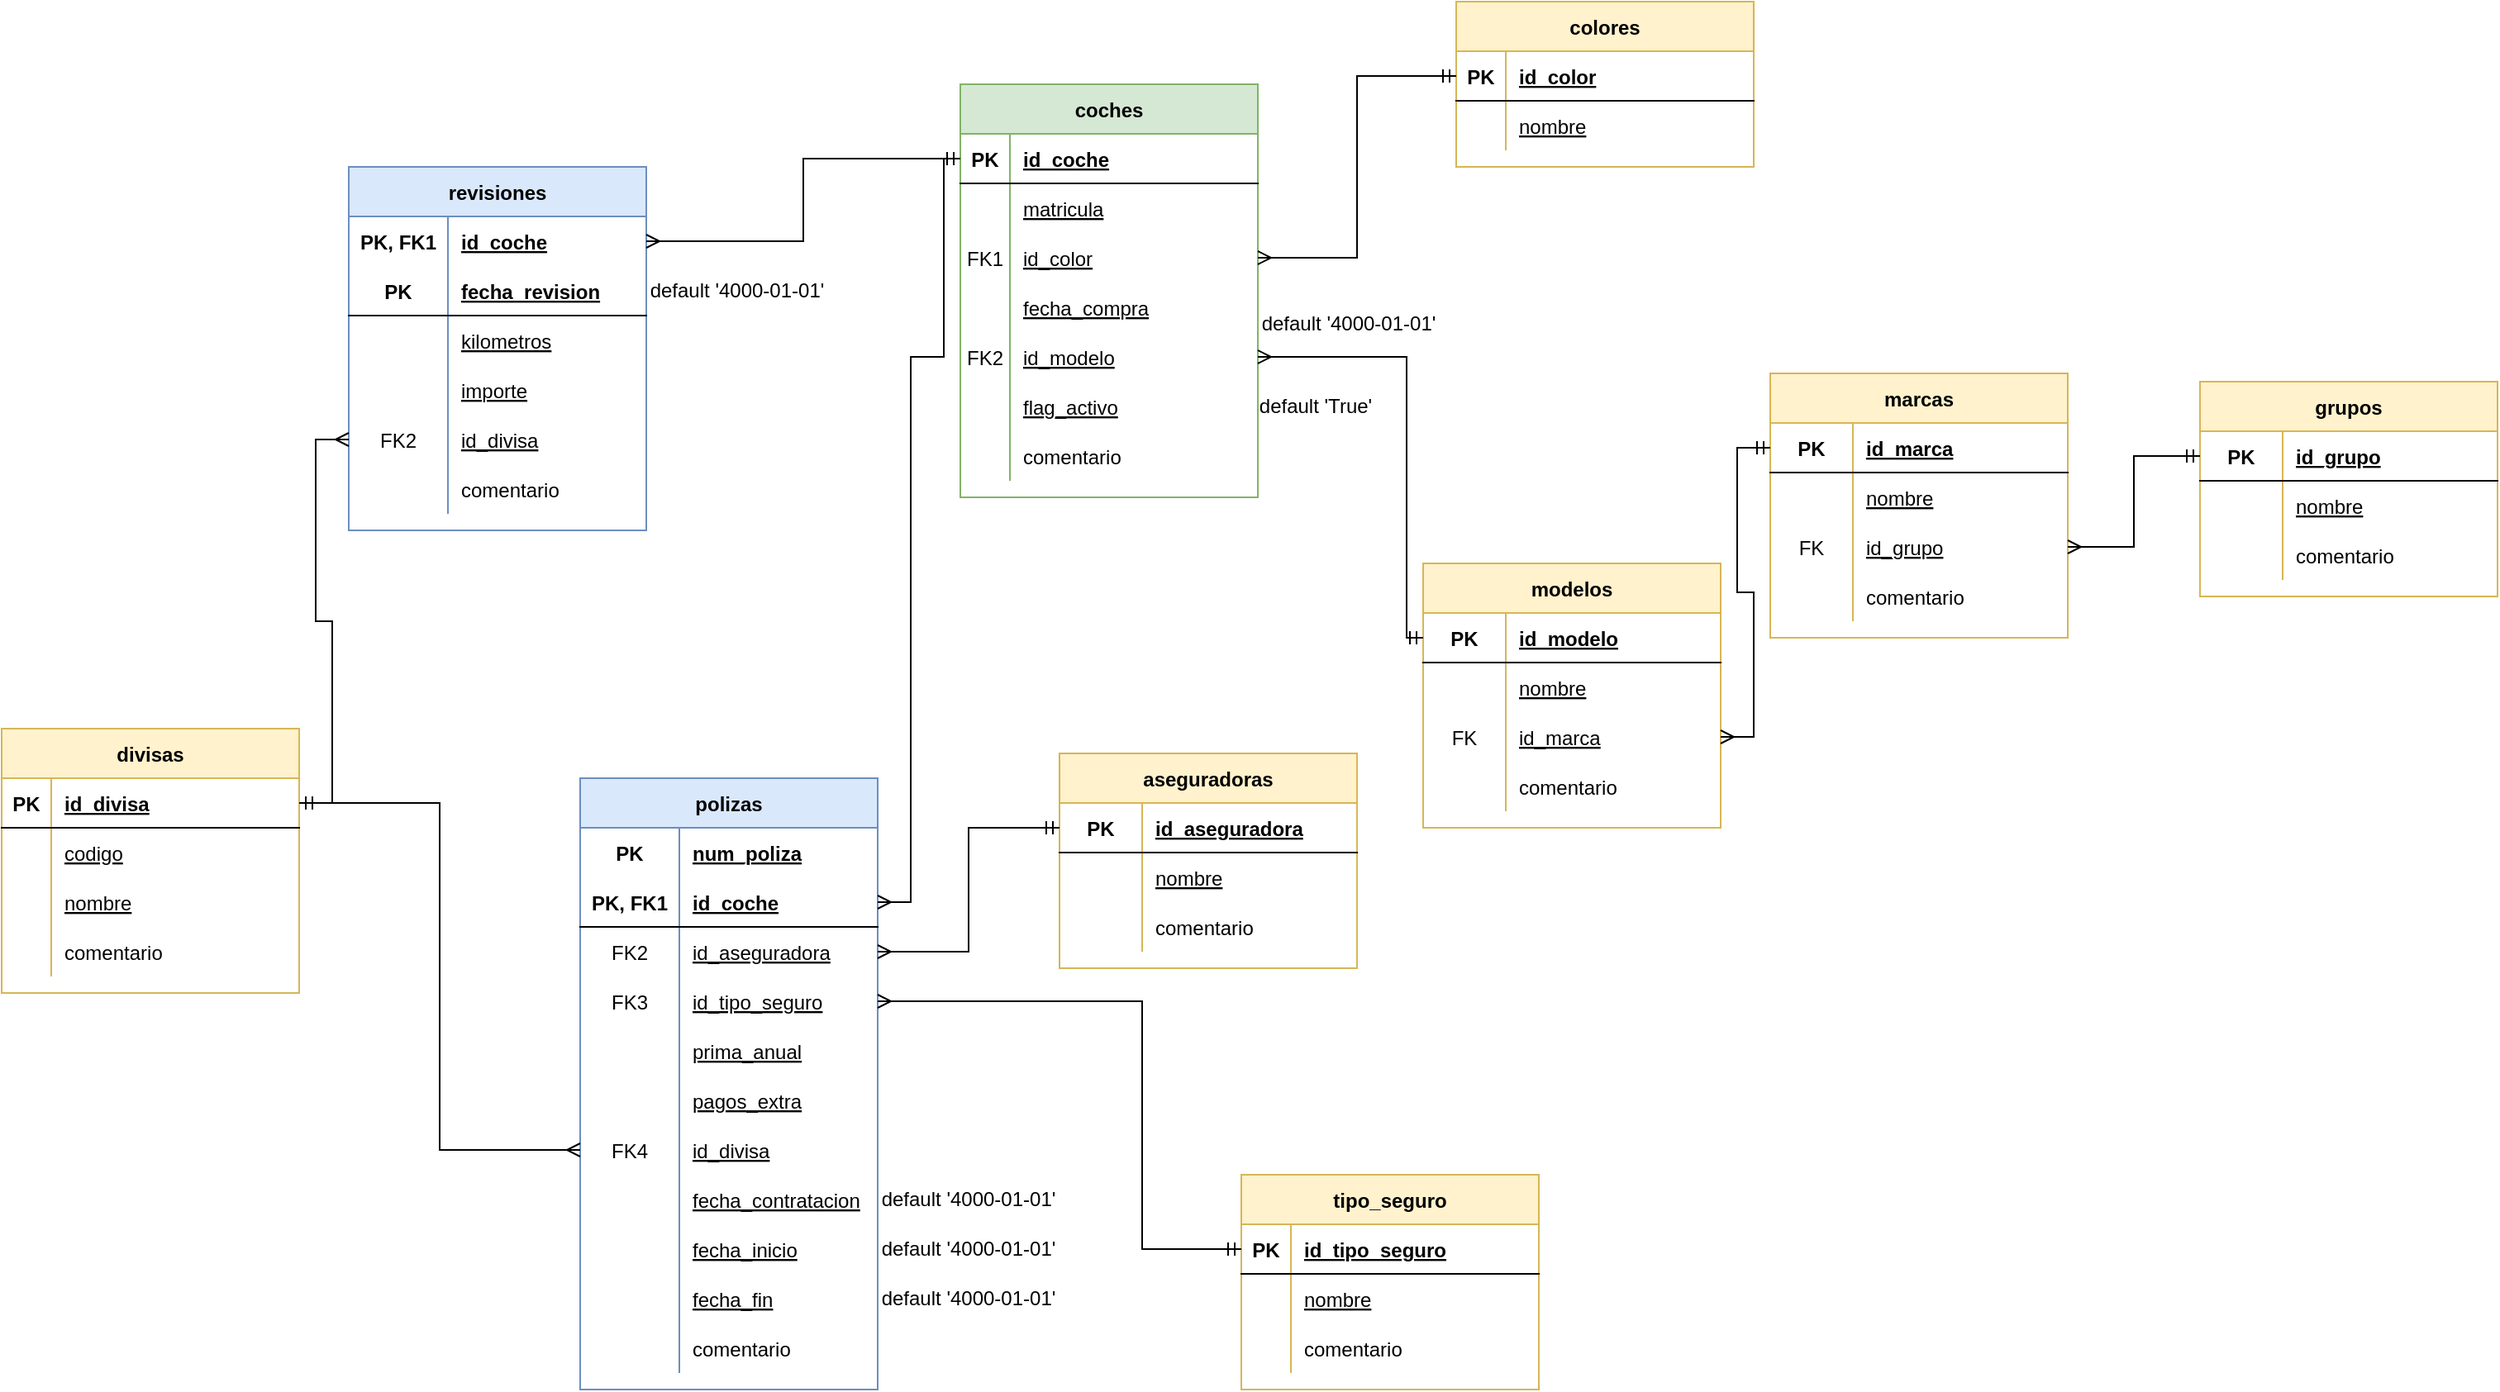 <mxfile version="20.3.0" type="device"><diagram id="R2lEEEUBdFMjLlhIrx00" name="Page-1"><mxGraphModel dx="1888" dy="641" grid="1" gridSize="10" guides="1" tooltips="1" connect="1" arrows="1" fold="1" page="1" pageScale="1" pageWidth="850" pageHeight="1100" math="0" shadow="0" extFonts="Permanent Marker^https://fonts.googleapis.com/css?family=Permanent+Marker"><root><mxCell id="0"/><mxCell id="1" parent="0"/><mxCell id="fFWu-ionQUf8n56EYqe6-2" value="coches" style="shape=table;startSize=30;container=1;collapsible=1;childLayout=tableLayout;fixedRows=1;rowLines=0;fontStyle=1;align=center;resizeLast=1;fillColor=#d5e8d4;strokeColor=#82b366;" parent="1" vertex="1"><mxGeometry x="400" y="90" width="180" height="250" as="geometry"/></mxCell><mxCell id="fFWu-ionQUf8n56EYqe6-3" value="" style="shape=tableRow;horizontal=0;startSize=0;swimlaneHead=0;swimlaneBody=0;fillColor=none;collapsible=0;dropTarget=0;points=[[0,0.5],[1,0.5]];portConstraint=eastwest;top=0;left=0;right=0;bottom=1;" parent="fFWu-ionQUf8n56EYqe6-2" vertex="1"><mxGeometry y="30" width="180" height="30" as="geometry"/></mxCell><mxCell id="fFWu-ionQUf8n56EYqe6-4" value="PK" style="shape=partialRectangle;connectable=0;fillColor=none;top=0;left=0;bottom=0;right=0;fontStyle=1;overflow=hidden;" parent="fFWu-ionQUf8n56EYqe6-3" vertex="1"><mxGeometry width="30" height="30" as="geometry"><mxRectangle width="30" height="30" as="alternateBounds"/></mxGeometry></mxCell><mxCell id="fFWu-ionQUf8n56EYqe6-5" value="id_coche" style="shape=partialRectangle;connectable=0;fillColor=none;top=0;left=0;bottom=0;right=0;align=left;spacingLeft=6;fontStyle=5;overflow=hidden;" parent="fFWu-ionQUf8n56EYqe6-3" vertex="1"><mxGeometry x="30" width="150" height="30" as="geometry"><mxRectangle width="150" height="30" as="alternateBounds"/></mxGeometry></mxCell><mxCell id="fFWu-ionQUf8n56EYqe6-6" value="" style="shape=tableRow;horizontal=0;startSize=0;swimlaneHead=0;swimlaneBody=0;fillColor=none;collapsible=0;dropTarget=0;points=[[0,0.5],[1,0.5]];portConstraint=eastwest;top=0;left=0;right=0;bottom=0;" parent="fFWu-ionQUf8n56EYqe6-2" vertex="1"><mxGeometry y="60" width="180" height="30" as="geometry"/></mxCell><mxCell id="fFWu-ionQUf8n56EYqe6-7" value="" style="shape=partialRectangle;connectable=0;fillColor=none;top=0;left=0;bottom=0;right=0;editable=1;overflow=hidden;" parent="fFWu-ionQUf8n56EYqe6-6" vertex="1"><mxGeometry width="30" height="30" as="geometry"><mxRectangle width="30" height="30" as="alternateBounds"/></mxGeometry></mxCell><mxCell id="fFWu-ionQUf8n56EYqe6-8" value="matricula" style="shape=partialRectangle;connectable=0;fillColor=none;top=0;left=0;bottom=0;right=0;align=left;spacingLeft=6;overflow=hidden;fontStyle=4" parent="fFWu-ionQUf8n56EYqe6-6" vertex="1"><mxGeometry x="30" width="150" height="30" as="geometry"><mxRectangle width="150" height="30" as="alternateBounds"/></mxGeometry></mxCell><mxCell id="fFWu-ionQUf8n56EYqe6-9" value="" style="shape=tableRow;horizontal=0;startSize=0;swimlaneHead=0;swimlaneBody=0;fillColor=none;collapsible=0;dropTarget=0;points=[[0,0.5],[1,0.5]];portConstraint=eastwest;top=0;left=0;right=0;bottom=0;" parent="fFWu-ionQUf8n56EYqe6-2" vertex="1"><mxGeometry y="90" width="180" height="30" as="geometry"/></mxCell><mxCell id="fFWu-ionQUf8n56EYqe6-10" value="FK1" style="shape=partialRectangle;connectable=0;fillColor=none;top=0;left=0;bottom=0;right=0;editable=1;overflow=hidden;" parent="fFWu-ionQUf8n56EYqe6-9" vertex="1"><mxGeometry width="30" height="30" as="geometry"><mxRectangle width="30" height="30" as="alternateBounds"/></mxGeometry></mxCell><mxCell id="fFWu-ionQUf8n56EYqe6-11" value="id_color" style="shape=partialRectangle;connectable=0;fillColor=none;top=0;left=0;bottom=0;right=0;align=left;spacingLeft=6;overflow=hidden;fontStyle=4" parent="fFWu-ionQUf8n56EYqe6-9" vertex="1"><mxGeometry x="30" width="150" height="30" as="geometry"><mxRectangle width="150" height="30" as="alternateBounds"/></mxGeometry></mxCell><mxCell id="fFWu-ionQUf8n56EYqe6-12" value="" style="shape=tableRow;horizontal=0;startSize=0;swimlaneHead=0;swimlaneBody=0;fillColor=none;collapsible=0;dropTarget=0;points=[[0,0.5],[1,0.5]];portConstraint=eastwest;top=0;left=0;right=0;bottom=0;" parent="fFWu-ionQUf8n56EYqe6-2" vertex="1"><mxGeometry y="120" width="180" height="30" as="geometry"/></mxCell><mxCell id="fFWu-ionQUf8n56EYqe6-13" value="" style="shape=partialRectangle;connectable=0;fillColor=none;top=0;left=0;bottom=0;right=0;editable=1;overflow=hidden;" parent="fFWu-ionQUf8n56EYqe6-12" vertex="1"><mxGeometry width="30" height="30" as="geometry"><mxRectangle width="30" height="30" as="alternateBounds"/></mxGeometry></mxCell><mxCell id="fFWu-ionQUf8n56EYqe6-14" value="fecha_compra" style="shape=partialRectangle;connectable=0;fillColor=none;top=0;left=0;bottom=0;right=0;align=left;spacingLeft=6;overflow=hidden;fontStyle=4" parent="fFWu-ionQUf8n56EYqe6-12" vertex="1"><mxGeometry x="30" width="150" height="30" as="geometry"><mxRectangle width="150" height="30" as="alternateBounds"/></mxGeometry></mxCell><mxCell id="fFWu-ionQUf8n56EYqe6-106" value="" style="shape=tableRow;horizontal=0;startSize=0;swimlaneHead=0;swimlaneBody=0;fillColor=none;collapsible=0;dropTarget=0;points=[[0,0.5],[1,0.5]];portConstraint=eastwest;top=0;left=0;right=0;bottom=0;" parent="fFWu-ionQUf8n56EYqe6-2" vertex="1"><mxGeometry y="150" width="180" height="30" as="geometry"/></mxCell><mxCell id="fFWu-ionQUf8n56EYqe6-107" value="FK2" style="shape=partialRectangle;connectable=0;fillColor=none;top=0;left=0;bottom=0;right=0;editable=1;overflow=hidden;" parent="fFWu-ionQUf8n56EYqe6-106" vertex="1"><mxGeometry width="30" height="30" as="geometry"><mxRectangle width="30" height="30" as="alternateBounds"/></mxGeometry></mxCell><mxCell id="fFWu-ionQUf8n56EYqe6-108" value="id_modelo" style="shape=partialRectangle;connectable=0;fillColor=none;top=0;left=0;bottom=0;right=0;align=left;spacingLeft=6;overflow=hidden;fontStyle=4" parent="fFWu-ionQUf8n56EYqe6-106" vertex="1"><mxGeometry x="30" width="150" height="30" as="geometry"><mxRectangle width="150" height="30" as="alternateBounds"/></mxGeometry></mxCell><mxCell id="fFWu-ionQUf8n56EYqe6-143" value="" style="shape=tableRow;horizontal=0;startSize=0;swimlaneHead=0;swimlaneBody=0;fillColor=none;collapsible=0;dropTarget=0;points=[[0,0.5],[1,0.5]];portConstraint=eastwest;top=0;left=0;right=0;bottom=0;" parent="fFWu-ionQUf8n56EYqe6-2" vertex="1"><mxGeometry y="180" width="180" height="30" as="geometry"/></mxCell><mxCell id="fFWu-ionQUf8n56EYqe6-144" value="" style="shape=partialRectangle;connectable=0;fillColor=none;top=0;left=0;bottom=0;right=0;editable=1;overflow=hidden;" parent="fFWu-ionQUf8n56EYqe6-143" vertex="1"><mxGeometry width="30" height="30" as="geometry"><mxRectangle width="30" height="30" as="alternateBounds"/></mxGeometry></mxCell><mxCell id="fFWu-ionQUf8n56EYqe6-145" value="flag_activo" style="shape=partialRectangle;connectable=0;fillColor=none;top=0;left=0;bottom=0;right=0;align=left;spacingLeft=6;overflow=hidden;fontStyle=4" parent="fFWu-ionQUf8n56EYqe6-143" vertex="1"><mxGeometry x="30" width="150" height="30" as="geometry"><mxRectangle width="150" height="30" as="alternateBounds"/></mxGeometry></mxCell><mxCell id="nFLCshu_vJDF3JE8Moui-1" value="" style="shape=tableRow;horizontal=0;startSize=0;swimlaneHead=0;swimlaneBody=0;fillColor=none;collapsible=0;dropTarget=0;points=[[0,0.5],[1,0.5]];portConstraint=eastwest;top=0;left=0;right=0;bottom=0;" parent="fFWu-ionQUf8n56EYqe6-2" vertex="1"><mxGeometry y="210" width="180" height="30" as="geometry"/></mxCell><mxCell id="nFLCshu_vJDF3JE8Moui-2" value="" style="shape=partialRectangle;connectable=0;fillColor=none;top=0;left=0;bottom=0;right=0;editable=1;overflow=hidden;" parent="nFLCshu_vJDF3JE8Moui-1" vertex="1"><mxGeometry width="30" height="30" as="geometry"><mxRectangle width="30" height="30" as="alternateBounds"/></mxGeometry></mxCell><mxCell id="nFLCshu_vJDF3JE8Moui-3" value="comentario" style="shape=partialRectangle;connectable=0;fillColor=none;top=0;left=0;bottom=0;right=0;align=left;spacingLeft=6;overflow=hidden;" parent="nFLCshu_vJDF3JE8Moui-1" vertex="1"><mxGeometry x="30" width="150" height="30" as="geometry"><mxRectangle width="150" height="30" as="alternateBounds"/></mxGeometry></mxCell><mxCell id="fFWu-ionQUf8n56EYqe6-28" value="polizas" style="shape=table;startSize=30;container=1;collapsible=1;childLayout=tableLayout;fixedRows=1;rowLines=0;fontStyle=1;align=center;resizeLast=1;fillColor=#dae8fc;strokeColor=#6c8ebf;" parent="1" vertex="1"><mxGeometry x="170" y="510" width="180" height="370" as="geometry"/></mxCell><mxCell id="fFWu-ionQUf8n56EYqe6-29" value="" style="shape=tableRow;horizontal=0;startSize=0;swimlaneHead=0;swimlaneBody=0;fillColor=none;collapsible=0;dropTarget=0;points=[[0,0.5],[1,0.5]];portConstraint=eastwest;top=0;left=0;right=0;bottom=0;" parent="fFWu-ionQUf8n56EYqe6-28" vertex="1"><mxGeometry y="30" width="180" height="30" as="geometry"/></mxCell><mxCell id="fFWu-ionQUf8n56EYqe6-30" value="PK" style="shape=partialRectangle;connectable=0;fillColor=none;top=0;left=0;bottom=0;right=0;fontStyle=1;overflow=hidden;" parent="fFWu-ionQUf8n56EYqe6-29" vertex="1"><mxGeometry width="60" height="30" as="geometry"><mxRectangle width="60" height="30" as="alternateBounds"/></mxGeometry></mxCell><mxCell id="fFWu-ionQUf8n56EYqe6-31" value="num_poliza" style="shape=partialRectangle;connectable=0;fillColor=none;top=0;left=0;bottom=0;right=0;align=left;spacingLeft=6;fontStyle=5;overflow=hidden;" parent="fFWu-ionQUf8n56EYqe6-29" vertex="1"><mxGeometry x="60" width="120" height="30" as="geometry"><mxRectangle width="120" height="30" as="alternateBounds"/></mxGeometry></mxCell><mxCell id="fFWu-ionQUf8n56EYqe6-32" value="" style="shape=tableRow;horizontal=0;startSize=0;swimlaneHead=0;swimlaneBody=0;fillColor=none;collapsible=0;dropTarget=0;points=[[0,0.5],[1,0.5]];portConstraint=eastwest;top=0;left=0;right=0;bottom=1;" parent="fFWu-ionQUf8n56EYqe6-28" vertex="1"><mxGeometry y="60" width="180" height="30" as="geometry"/></mxCell><mxCell id="fFWu-ionQUf8n56EYqe6-33" value="PK, FK1" style="shape=partialRectangle;connectable=0;fillColor=none;top=0;left=0;bottom=0;right=0;fontStyle=1;overflow=hidden;" parent="fFWu-ionQUf8n56EYqe6-32" vertex="1"><mxGeometry width="60" height="30" as="geometry"><mxRectangle width="60" height="30" as="alternateBounds"/></mxGeometry></mxCell><mxCell id="fFWu-ionQUf8n56EYqe6-34" value="id_coche" style="shape=partialRectangle;connectable=0;fillColor=none;top=0;left=0;bottom=0;right=0;align=left;spacingLeft=6;fontStyle=5;overflow=hidden;" parent="fFWu-ionQUf8n56EYqe6-32" vertex="1"><mxGeometry x="60" width="120" height="30" as="geometry"><mxRectangle width="120" height="30" as="alternateBounds"/></mxGeometry></mxCell><mxCell id="fFWu-ionQUf8n56EYqe6-35" value="" style="shape=tableRow;horizontal=0;startSize=0;swimlaneHead=0;swimlaneBody=0;fillColor=none;collapsible=0;dropTarget=0;points=[[0,0.5],[1,0.5]];portConstraint=eastwest;top=0;left=0;right=0;bottom=0;" parent="fFWu-ionQUf8n56EYqe6-28" vertex="1"><mxGeometry y="90" width="180" height="30" as="geometry"/></mxCell><mxCell id="fFWu-ionQUf8n56EYqe6-36" value="FK2" style="shape=partialRectangle;connectable=0;fillColor=none;top=0;left=0;bottom=0;right=0;editable=1;overflow=hidden;" parent="fFWu-ionQUf8n56EYqe6-35" vertex="1"><mxGeometry width="60" height="30" as="geometry"><mxRectangle width="60" height="30" as="alternateBounds"/></mxGeometry></mxCell><mxCell id="fFWu-ionQUf8n56EYqe6-37" value="id_aseguradora" style="shape=partialRectangle;connectable=0;fillColor=none;top=0;left=0;bottom=0;right=0;align=left;spacingLeft=6;overflow=hidden;fontStyle=4" parent="fFWu-ionQUf8n56EYqe6-35" vertex="1"><mxGeometry x="60" width="120" height="30" as="geometry"><mxRectangle width="120" height="30" as="alternateBounds"/></mxGeometry></mxCell><mxCell id="fFWu-ionQUf8n56EYqe6-112" value="" style="shape=tableRow;horizontal=0;startSize=0;swimlaneHead=0;swimlaneBody=0;fillColor=none;collapsible=0;dropTarget=0;points=[[0,0.5],[1,0.5]];portConstraint=eastwest;top=0;left=0;right=0;bottom=0;" parent="fFWu-ionQUf8n56EYqe6-28" vertex="1"><mxGeometry y="120" width="180" height="30" as="geometry"/></mxCell><mxCell id="fFWu-ionQUf8n56EYqe6-113" value="FK3" style="shape=partialRectangle;connectable=0;fillColor=none;top=0;left=0;bottom=0;right=0;editable=1;overflow=hidden;" parent="fFWu-ionQUf8n56EYqe6-112" vertex="1"><mxGeometry width="60" height="30" as="geometry"><mxRectangle width="60" height="30" as="alternateBounds"/></mxGeometry></mxCell><mxCell id="fFWu-ionQUf8n56EYqe6-114" value="id_tipo_seguro" style="shape=partialRectangle;connectable=0;fillColor=none;top=0;left=0;bottom=0;right=0;align=left;spacingLeft=6;overflow=hidden;fontStyle=4" parent="fFWu-ionQUf8n56EYqe6-112" vertex="1"><mxGeometry x="60" width="120" height="30" as="geometry"><mxRectangle width="120" height="30" as="alternateBounds"/></mxGeometry></mxCell><mxCell id="fFWu-ionQUf8n56EYqe6-118" value="" style="shape=tableRow;horizontal=0;startSize=0;swimlaneHead=0;swimlaneBody=0;fillColor=none;collapsible=0;dropTarget=0;points=[[0,0.5],[1,0.5]];portConstraint=eastwest;top=0;left=0;right=0;bottom=0;" parent="fFWu-ionQUf8n56EYqe6-28" vertex="1"><mxGeometry y="150" width="180" height="30" as="geometry"/></mxCell><mxCell id="fFWu-ionQUf8n56EYqe6-119" value="" style="shape=partialRectangle;connectable=0;fillColor=none;top=0;left=0;bottom=0;right=0;editable=1;overflow=hidden;" parent="fFWu-ionQUf8n56EYqe6-118" vertex="1"><mxGeometry width="60" height="30" as="geometry"><mxRectangle width="60" height="30" as="alternateBounds"/></mxGeometry></mxCell><mxCell id="fFWu-ionQUf8n56EYqe6-120" value="prima_anual" style="shape=partialRectangle;connectable=0;fillColor=none;top=0;left=0;bottom=0;right=0;align=left;spacingLeft=6;overflow=hidden;fontStyle=4" parent="fFWu-ionQUf8n56EYqe6-118" vertex="1"><mxGeometry x="60" width="120" height="30" as="geometry"><mxRectangle width="120" height="30" as="alternateBounds"/></mxGeometry></mxCell><mxCell id="fFWu-ionQUf8n56EYqe6-115" value="" style="shape=tableRow;horizontal=0;startSize=0;swimlaneHead=0;swimlaneBody=0;fillColor=none;collapsible=0;dropTarget=0;points=[[0,0.5],[1,0.5]];portConstraint=eastwest;top=0;left=0;right=0;bottom=0;" parent="fFWu-ionQUf8n56EYqe6-28" vertex="1"><mxGeometry y="180" width="180" height="30" as="geometry"/></mxCell><mxCell id="fFWu-ionQUf8n56EYqe6-116" value="" style="shape=partialRectangle;connectable=0;fillColor=none;top=0;left=0;bottom=0;right=0;editable=1;overflow=hidden;" parent="fFWu-ionQUf8n56EYqe6-115" vertex="1"><mxGeometry width="60" height="30" as="geometry"><mxRectangle width="60" height="30" as="alternateBounds"/></mxGeometry></mxCell><mxCell id="fFWu-ionQUf8n56EYqe6-117" value="pagos_extra" style="shape=partialRectangle;connectable=0;fillColor=none;top=0;left=0;bottom=0;right=0;align=left;spacingLeft=6;overflow=hidden;fontStyle=4" parent="fFWu-ionQUf8n56EYqe6-115" vertex="1"><mxGeometry x="60" width="120" height="30" as="geometry"><mxRectangle width="120" height="30" as="alternateBounds"/></mxGeometry></mxCell><mxCell id="rTiCf3toYacWSwHHUI5w-15" value="" style="shape=tableRow;horizontal=0;startSize=0;swimlaneHead=0;swimlaneBody=0;fillColor=none;collapsible=0;dropTarget=0;points=[[0,0.5],[1,0.5]];portConstraint=eastwest;top=0;left=0;right=0;bottom=0;" parent="fFWu-ionQUf8n56EYqe6-28" vertex="1"><mxGeometry y="210" width="180" height="30" as="geometry"/></mxCell><mxCell id="rTiCf3toYacWSwHHUI5w-16" value="FK4" style="shape=partialRectangle;connectable=0;fillColor=none;top=0;left=0;bottom=0;right=0;editable=1;overflow=hidden;" parent="rTiCf3toYacWSwHHUI5w-15" vertex="1"><mxGeometry width="60" height="30" as="geometry"><mxRectangle width="60" height="30" as="alternateBounds"/></mxGeometry></mxCell><mxCell id="rTiCf3toYacWSwHHUI5w-17" value="id_divisa" style="shape=partialRectangle;connectable=0;fillColor=none;top=0;left=0;bottom=0;right=0;align=left;spacingLeft=6;overflow=hidden;fontStyle=4" parent="rTiCf3toYacWSwHHUI5w-15" vertex="1"><mxGeometry x="60" width="120" height="30" as="geometry"><mxRectangle width="120" height="30" as="alternateBounds"/></mxGeometry></mxCell><mxCell id="fFWu-ionQUf8n56EYqe6-121" value="" style="shape=tableRow;horizontal=0;startSize=0;swimlaneHead=0;swimlaneBody=0;fillColor=none;collapsible=0;dropTarget=0;points=[[0,0.5],[1,0.5]];portConstraint=eastwest;top=0;left=0;right=0;bottom=0;" parent="fFWu-ionQUf8n56EYqe6-28" vertex="1"><mxGeometry y="240" width="180" height="30" as="geometry"/></mxCell><mxCell id="fFWu-ionQUf8n56EYqe6-122" value="" style="shape=partialRectangle;connectable=0;fillColor=none;top=0;left=0;bottom=0;right=0;editable=1;overflow=hidden;" parent="fFWu-ionQUf8n56EYqe6-121" vertex="1"><mxGeometry width="60" height="30" as="geometry"><mxRectangle width="60" height="30" as="alternateBounds"/></mxGeometry></mxCell><mxCell id="fFWu-ionQUf8n56EYqe6-123" value="fecha_contratacion" style="shape=partialRectangle;connectable=0;fillColor=none;top=0;left=0;bottom=0;right=0;align=left;spacingLeft=6;overflow=hidden;fontStyle=4" parent="fFWu-ionQUf8n56EYqe6-121" vertex="1"><mxGeometry x="60" width="120" height="30" as="geometry"><mxRectangle width="120" height="30" as="alternateBounds"/></mxGeometry></mxCell><mxCell id="fFWu-ionQUf8n56EYqe6-124" value="" style="shape=tableRow;horizontal=0;startSize=0;swimlaneHead=0;swimlaneBody=0;fillColor=none;collapsible=0;dropTarget=0;points=[[0,0.5],[1,0.5]];portConstraint=eastwest;top=0;left=0;right=0;bottom=0;" parent="fFWu-ionQUf8n56EYqe6-28" vertex="1"><mxGeometry y="270" width="180" height="30" as="geometry"/></mxCell><mxCell id="fFWu-ionQUf8n56EYqe6-125" value="" style="shape=partialRectangle;connectable=0;fillColor=none;top=0;left=0;bottom=0;right=0;editable=1;overflow=hidden;" parent="fFWu-ionQUf8n56EYqe6-124" vertex="1"><mxGeometry width="60" height="30" as="geometry"><mxRectangle width="60" height="30" as="alternateBounds"/></mxGeometry></mxCell><mxCell id="fFWu-ionQUf8n56EYqe6-126" value="fecha_inicio" style="shape=partialRectangle;connectable=0;fillColor=none;top=0;left=0;bottom=0;right=0;align=left;spacingLeft=6;overflow=hidden;fontStyle=4" parent="fFWu-ionQUf8n56EYqe6-124" vertex="1"><mxGeometry x="60" width="120" height="30" as="geometry"><mxRectangle width="120" height="30" as="alternateBounds"/></mxGeometry></mxCell><mxCell id="fFWu-ionQUf8n56EYqe6-127" value="" style="shape=tableRow;horizontal=0;startSize=0;swimlaneHead=0;swimlaneBody=0;fillColor=none;collapsible=0;dropTarget=0;points=[[0,0.5],[1,0.5]];portConstraint=eastwest;top=0;left=0;right=0;bottom=0;" parent="fFWu-ionQUf8n56EYqe6-28" vertex="1"><mxGeometry y="300" width="180" height="30" as="geometry"/></mxCell><mxCell id="fFWu-ionQUf8n56EYqe6-128" value="" style="shape=partialRectangle;connectable=0;fillColor=none;top=0;left=0;bottom=0;right=0;editable=1;overflow=hidden;" parent="fFWu-ionQUf8n56EYqe6-127" vertex="1"><mxGeometry width="60" height="30" as="geometry"><mxRectangle width="60" height="30" as="alternateBounds"/></mxGeometry></mxCell><mxCell id="fFWu-ionQUf8n56EYqe6-129" value="fecha_fin" style="shape=partialRectangle;connectable=0;fillColor=none;top=0;left=0;bottom=0;right=0;align=left;spacingLeft=6;overflow=hidden;fontStyle=4" parent="fFWu-ionQUf8n56EYqe6-127" vertex="1"><mxGeometry x="60" width="120" height="30" as="geometry"><mxRectangle width="120" height="30" as="alternateBounds"/></mxGeometry></mxCell><mxCell id="fFWu-ionQUf8n56EYqe6-146" value="" style="shape=tableRow;horizontal=0;startSize=0;swimlaneHead=0;swimlaneBody=0;fillColor=none;collapsible=0;dropTarget=0;points=[[0,0.5],[1,0.5]];portConstraint=eastwest;top=0;left=0;right=0;bottom=0;" parent="fFWu-ionQUf8n56EYqe6-28" vertex="1"><mxGeometry y="330" width="180" height="30" as="geometry"/></mxCell><mxCell id="fFWu-ionQUf8n56EYqe6-147" value="" style="shape=partialRectangle;connectable=0;fillColor=none;top=0;left=0;bottom=0;right=0;editable=1;overflow=hidden;" parent="fFWu-ionQUf8n56EYqe6-146" vertex="1"><mxGeometry width="60" height="30" as="geometry"><mxRectangle width="60" height="30" as="alternateBounds"/></mxGeometry></mxCell><mxCell id="fFWu-ionQUf8n56EYqe6-148" value="comentario" style="shape=partialRectangle;connectable=0;fillColor=none;top=0;left=0;bottom=0;right=0;align=left;spacingLeft=6;overflow=hidden;" parent="fFWu-ionQUf8n56EYqe6-146" vertex="1"><mxGeometry x="60" width="120" height="30" as="geometry"><mxRectangle width="120" height="30" as="alternateBounds"/></mxGeometry></mxCell><mxCell id="fFWu-ionQUf8n56EYqe6-41" value="revisiones" style="shape=table;startSize=30;container=1;collapsible=1;childLayout=tableLayout;fixedRows=1;rowLines=0;fontStyle=1;align=center;resizeLast=1;fillColor=#dae8fc;strokeColor=#6c8ebf;" parent="1" vertex="1"><mxGeometry x="30" y="140" width="180" height="220" as="geometry"/></mxCell><mxCell id="fFWu-ionQUf8n56EYqe6-42" value="" style="shape=tableRow;horizontal=0;startSize=0;swimlaneHead=0;swimlaneBody=0;fillColor=none;collapsible=0;dropTarget=0;points=[[0,0.5],[1,0.5]];portConstraint=eastwest;top=0;left=0;right=0;bottom=0;" parent="fFWu-ionQUf8n56EYqe6-41" vertex="1"><mxGeometry y="30" width="180" height="30" as="geometry"/></mxCell><mxCell id="fFWu-ionQUf8n56EYqe6-43" value="PK, FK1" style="shape=partialRectangle;connectable=0;fillColor=none;top=0;left=0;bottom=0;right=0;fontStyle=1;overflow=hidden;" parent="fFWu-ionQUf8n56EYqe6-42" vertex="1"><mxGeometry width="60" height="30" as="geometry"><mxRectangle width="60" height="30" as="alternateBounds"/></mxGeometry></mxCell><mxCell id="fFWu-ionQUf8n56EYqe6-44" value="id_coche" style="shape=partialRectangle;connectable=0;fillColor=none;top=0;left=0;bottom=0;right=0;align=left;spacingLeft=6;fontStyle=5;overflow=hidden;" parent="fFWu-ionQUf8n56EYqe6-42" vertex="1"><mxGeometry x="60" width="120" height="30" as="geometry"><mxRectangle width="120" height="30" as="alternateBounds"/></mxGeometry></mxCell><mxCell id="fFWu-ionQUf8n56EYqe6-45" value="" style="shape=tableRow;horizontal=0;startSize=0;swimlaneHead=0;swimlaneBody=0;fillColor=none;collapsible=0;dropTarget=0;points=[[0,0.5],[1,0.5]];portConstraint=eastwest;top=0;left=0;right=0;bottom=1;" parent="fFWu-ionQUf8n56EYqe6-41" vertex="1"><mxGeometry y="60" width="180" height="30" as="geometry"/></mxCell><mxCell id="fFWu-ionQUf8n56EYqe6-46" value="PK" style="shape=partialRectangle;connectable=0;fillColor=none;top=0;left=0;bottom=0;right=0;fontStyle=1;overflow=hidden;" parent="fFWu-ionQUf8n56EYqe6-45" vertex="1"><mxGeometry width="60" height="30" as="geometry"><mxRectangle width="60" height="30" as="alternateBounds"/></mxGeometry></mxCell><mxCell id="fFWu-ionQUf8n56EYqe6-47" value="fecha_revision" style="shape=partialRectangle;connectable=0;fillColor=none;top=0;left=0;bottom=0;right=0;align=left;spacingLeft=6;fontStyle=5;overflow=hidden;" parent="fFWu-ionQUf8n56EYqe6-45" vertex="1"><mxGeometry x="60" width="120" height="30" as="geometry"><mxRectangle width="120" height="30" as="alternateBounds"/></mxGeometry></mxCell><mxCell id="fFWu-ionQUf8n56EYqe6-48" value="" style="shape=tableRow;horizontal=0;startSize=0;swimlaneHead=0;swimlaneBody=0;fillColor=none;collapsible=0;dropTarget=0;points=[[0,0.5],[1,0.5]];portConstraint=eastwest;top=0;left=0;right=0;bottom=0;" parent="fFWu-ionQUf8n56EYqe6-41" vertex="1"><mxGeometry y="90" width="180" height="30" as="geometry"/></mxCell><mxCell id="fFWu-ionQUf8n56EYqe6-49" value="" style="shape=partialRectangle;connectable=0;fillColor=none;top=0;left=0;bottom=0;right=0;editable=1;overflow=hidden;" parent="fFWu-ionQUf8n56EYqe6-48" vertex="1"><mxGeometry width="60" height="30" as="geometry"><mxRectangle width="60" height="30" as="alternateBounds"/></mxGeometry></mxCell><mxCell id="fFWu-ionQUf8n56EYqe6-50" value="kilometros" style="shape=partialRectangle;connectable=0;fillColor=none;top=0;left=0;bottom=0;right=0;align=left;spacingLeft=6;overflow=hidden;fontStyle=4" parent="fFWu-ionQUf8n56EYqe6-48" vertex="1"><mxGeometry x="60" width="120" height="30" as="geometry"><mxRectangle width="120" height="30" as="alternateBounds"/></mxGeometry></mxCell><mxCell id="fFWu-ionQUf8n56EYqe6-51" value="" style="shape=tableRow;horizontal=0;startSize=0;swimlaneHead=0;swimlaneBody=0;fillColor=none;collapsible=0;dropTarget=0;points=[[0,0.5],[1,0.5]];portConstraint=eastwest;top=0;left=0;right=0;bottom=0;" parent="fFWu-ionQUf8n56EYqe6-41" vertex="1"><mxGeometry y="120" width="180" height="30" as="geometry"/></mxCell><mxCell id="fFWu-ionQUf8n56EYqe6-52" value="" style="shape=partialRectangle;connectable=0;fillColor=none;top=0;left=0;bottom=0;right=0;editable=1;overflow=hidden;" parent="fFWu-ionQUf8n56EYqe6-51" vertex="1"><mxGeometry width="60" height="30" as="geometry"><mxRectangle width="60" height="30" as="alternateBounds"/></mxGeometry></mxCell><mxCell id="fFWu-ionQUf8n56EYqe6-53" value="importe" style="shape=partialRectangle;connectable=0;fillColor=none;top=0;left=0;bottom=0;right=0;align=left;spacingLeft=6;overflow=hidden;fontStyle=4" parent="fFWu-ionQUf8n56EYqe6-51" vertex="1"><mxGeometry x="60" width="120" height="30" as="geometry"><mxRectangle width="120" height="30" as="alternateBounds"/></mxGeometry></mxCell><mxCell id="fFWu-ionQUf8n56EYqe6-192" value="" style="shape=tableRow;horizontal=0;startSize=0;swimlaneHead=0;swimlaneBody=0;fillColor=none;collapsible=0;dropTarget=0;points=[[0,0.5],[1,0.5]];portConstraint=eastwest;top=0;left=0;right=0;bottom=0;" parent="fFWu-ionQUf8n56EYqe6-41" vertex="1"><mxGeometry y="150" width="180" height="30" as="geometry"/></mxCell><mxCell id="fFWu-ionQUf8n56EYqe6-193" value="FK2" style="shape=partialRectangle;connectable=0;fillColor=none;top=0;left=0;bottom=0;right=0;editable=1;overflow=hidden;" parent="fFWu-ionQUf8n56EYqe6-192" vertex="1"><mxGeometry width="60" height="30" as="geometry"><mxRectangle width="60" height="30" as="alternateBounds"/></mxGeometry></mxCell><mxCell id="fFWu-ionQUf8n56EYqe6-194" value="id_divisa" style="shape=partialRectangle;connectable=0;fillColor=none;top=0;left=0;bottom=0;right=0;align=left;spacingLeft=6;overflow=hidden;fontStyle=4" parent="fFWu-ionQUf8n56EYqe6-192" vertex="1"><mxGeometry x="60" width="120" height="30" as="geometry"><mxRectangle width="120" height="30" as="alternateBounds"/></mxGeometry></mxCell><mxCell id="Vd_KONXRr0izn_d5sM-E-1" value="" style="shape=tableRow;horizontal=0;startSize=0;swimlaneHead=0;swimlaneBody=0;fillColor=none;collapsible=0;dropTarget=0;points=[[0,0.5],[1,0.5]];portConstraint=eastwest;top=0;left=0;right=0;bottom=0;" parent="fFWu-ionQUf8n56EYqe6-41" vertex="1"><mxGeometry y="180" width="180" height="30" as="geometry"/></mxCell><mxCell id="Vd_KONXRr0izn_d5sM-E-2" value="" style="shape=partialRectangle;connectable=0;fillColor=none;top=0;left=0;bottom=0;right=0;editable=1;overflow=hidden;" parent="Vd_KONXRr0izn_d5sM-E-1" vertex="1"><mxGeometry width="60" height="30" as="geometry"><mxRectangle width="60" height="30" as="alternateBounds"/></mxGeometry></mxCell><mxCell id="Vd_KONXRr0izn_d5sM-E-3" value="comentario" style="shape=partialRectangle;connectable=0;fillColor=none;top=0;left=0;bottom=0;right=0;align=left;spacingLeft=6;overflow=hidden;" parent="Vd_KONXRr0izn_d5sM-E-1" vertex="1"><mxGeometry x="60" width="120" height="30" as="geometry"><mxRectangle width="120" height="30" as="alternateBounds"/></mxGeometry></mxCell><mxCell id="fFWu-ionQUf8n56EYqe6-54" value="modelos" style="shape=table;startSize=30;container=1;collapsible=1;childLayout=tableLayout;fixedRows=1;rowLines=0;fontStyle=1;align=center;resizeLast=1;fillColor=#fff2cc;strokeColor=#d6b656;" parent="1" vertex="1"><mxGeometry x="680" y="380" width="180" height="160" as="geometry"/></mxCell><mxCell id="fFWu-ionQUf8n56EYqe6-55" value="" style="shape=tableRow;horizontal=0;startSize=0;swimlaneHead=0;swimlaneBody=0;fillColor=none;collapsible=0;dropTarget=0;points=[[0,0.5],[1,0.5]];portConstraint=eastwest;top=0;left=0;right=0;bottom=1;" parent="fFWu-ionQUf8n56EYqe6-54" vertex="1"><mxGeometry y="30" width="180" height="30" as="geometry"/></mxCell><mxCell id="fFWu-ionQUf8n56EYqe6-56" value="PK" style="shape=partialRectangle;connectable=0;fillColor=none;top=0;left=0;bottom=0;right=0;fontStyle=1;overflow=hidden;" parent="fFWu-ionQUf8n56EYqe6-55" vertex="1"><mxGeometry width="50" height="30" as="geometry"><mxRectangle width="50" height="30" as="alternateBounds"/></mxGeometry></mxCell><mxCell id="fFWu-ionQUf8n56EYqe6-57" value="id_modelo" style="shape=partialRectangle;connectable=0;fillColor=none;top=0;left=0;bottom=0;right=0;align=left;spacingLeft=6;fontStyle=5;overflow=hidden;" parent="fFWu-ionQUf8n56EYqe6-55" vertex="1"><mxGeometry x="50" width="130" height="30" as="geometry"><mxRectangle width="130" height="30" as="alternateBounds"/></mxGeometry></mxCell><mxCell id="fFWu-ionQUf8n56EYqe6-169" value="" style="shape=tableRow;horizontal=0;startSize=0;swimlaneHead=0;swimlaneBody=0;fillColor=none;collapsible=0;dropTarget=0;points=[[0,0.5],[1,0.5]];portConstraint=eastwest;top=0;left=0;right=0;bottom=0;" parent="fFWu-ionQUf8n56EYqe6-54" vertex="1"><mxGeometry y="60" width="180" height="30" as="geometry"/></mxCell><mxCell id="fFWu-ionQUf8n56EYqe6-170" value="" style="shape=partialRectangle;connectable=0;fillColor=none;top=0;left=0;bottom=0;right=0;editable=1;overflow=hidden;" parent="fFWu-ionQUf8n56EYqe6-169" vertex="1"><mxGeometry width="50" height="30" as="geometry"><mxRectangle width="50" height="30" as="alternateBounds"/></mxGeometry></mxCell><mxCell id="fFWu-ionQUf8n56EYqe6-171" value="nombre" style="shape=partialRectangle;connectable=0;fillColor=none;top=0;left=0;bottom=0;right=0;align=left;spacingLeft=6;overflow=hidden;fontStyle=4" parent="fFWu-ionQUf8n56EYqe6-169" vertex="1"><mxGeometry x="50" width="130" height="30" as="geometry"><mxRectangle width="130" height="30" as="alternateBounds"/></mxGeometry></mxCell><mxCell id="fFWu-ionQUf8n56EYqe6-58" value="" style="shape=tableRow;horizontal=0;startSize=0;swimlaneHead=0;swimlaneBody=0;fillColor=none;collapsible=0;dropTarget=0;points=[[0,0.5],[1,0.5]];portConstraint=eastwest;top=0;left=0;right=0;bottom=0;" parent="fFWu-ionQUf8n56EYqe6-54" vertex="1"><mxGeometry y="90" width="180" height="30" as="geometry"/></mxCell><mxCell id="fFWu-ionQUf8n56EYqe6-59" value="FK" style="shape=partialRectangle;connectable=0;fillColor=none;top=0;left=0;bottom=0;right=0;editable=1;overflow=hidden;" parent="fFWu-ionQUf8n56EYqe6-58" vertex="1"><mxGeometry width="50" height="30" as="geometry"><mxRectangle width="50" height="30" as="alternateBounds"/></mxGeometry></mxCell><mxCell id="fFWu-ionQUf8n56EYqe6-60" value="id_marca" style="shape=partialRectangle;connectable=0;fillColor=none;top=0;left=0;bottom=0;right=0;align=left;spacingLeft=6;overflow=hidden;fontStyle=4" parent="fFWu-ionQUf8n56EYqe6-58" vertex="1"><mxGeometry x="50" width="130" height="30" as="geometry"><mxRectangle width="130" height="30" as="alternateBounds"/></mxGeometry></mxCell><mxCell id="fFWu-ionQUf8n56EYqe6-183" value="" style="shape=tableRow;horizontal=0;startSize=0;swimlaneHead=0;swimlaneBody=0;fillColor=none;collapsible=0;dropTarget=0;points=[[0,0.5],[1,0.5]];portConstraint=eastwest;top=0;left=0;right=0;bottom=0;" parent="fFWu-ionQUf8n56EYqe6-54" vertex="1"><mxGeometry y="120" width="180" height="30" as="geometry"/></mxCell><mxCell id="fFWu-ionQUf8n56EYqe6-184" value="" style="shape=partialRectangle;connectable=0;fillColor=none;top=0;left=0;bottom=0;right=0;editable=1;overflow=hidden;" parent="fFWu-ionQUf8n56EYqe6-183" vertex="1"><mxGeometry width="50" height="30" as="geometry"><mxRectangle width="50" height="30" as="alternateBounds"/></mxGeometry></mxCell><mxCell id="fFWu-ionQUf8n56EYqe6-185" value="comentario" style="shape=partialRectangle;connectable=0;fillColor=none;top=0;left=0;bottom=0;right=0;align=left;spacingLeft=6;overflow=hidden;" parent="fFWu-ionQUf8n56EYqe6-183" vertex="1"><mxGeometry x="50" width="130" height="30" as="geometry"><mxRectangle width="130" height="30" as="alternateBounds"/></mxGeometry></mxCell><mxCell id="fFWu-ionQUf8n56EYqe6-67" value="divisas" style="shape=table;startSize=30;container=1;collapsible=1;childLayout=tableLayout;fixedRows=1;rowLines=0;fontStyle=1;align=center;resizeLast=1;fillColor=#fff2cc;strokeColor=#d6b656;" parent="1" vertex="1"><mxGeometry x="-180" y="480" width="180" height="160" as="geometry"/></mxCell><mxCell id="fFWu-ionQUf8n56EYqe6-68" value="" style="shape=tableRow;horizontal=0;startSize=0;swimlaneHead=0;swimlaneBody=0;fillColor=none;collapsible=0;dropTarget=0;points=[[0,0.5],[1,0.5]];portConstraint=eastwest;top=0;left=0;right=0;bottom=1;" parent="fFWu-ionQUf8n56EYqe6-67" vertex="1"><mxGeometry y="30" width="180" height="30" as="geometry"/></mxCell><mxCell id="fFWu-ionQUf8n56EYqe6-69" value="PK" style="shape=partialRectangle;connectable=0;fillColor=none;top=0;left=0;bottom=0;right=0;fontStyle=1;overflow=hidden;" parent="fFWu-ionQUf8n56EYqe6-68" vertex="1"><mxGeometry width="30" height="30" as="geometry"><mxRectangle width="30" height="30" as="alternateBounds"/></mxGeometry></mxCell><mxCell id="fFWu-ionQUf8n56EYqe6-70" value="id_divisa" style="shape=partialRectangle;connectable=0;fillColor=none;top=0;left=0;bottom=0;right=0;align=left;spacingLeft=6;fontStyle=5;overflow=hidden;" parent="fFWu-ionQUf8n56EYqe6-68" vertex="1"><mxGeometry x="30" width="150" height="30" as="geometry"><mxRectangle width="150" height="30" as="alternateBounds"/></mxGeometry></mxCell><mxCell id="fFWu-ionQUf8n56EYqe6-71" value="" style="shape=tableRow;horizontal=0;startSize=0;swimlaneHead=0;swimlaneBody=0;fillColor=none;collapsible=0;dropTarget=0;points=[[0,0.5],[1,0.5]];portConstraint=eastwest;top=0;left=0;right=0;bottom=0;" parent="fFWu-ionQUf8n56EYqe6-67" vertex="1"><mxGeometry y="60" width="180" height="30" as="geometry"/></mxCell><mxCell id="fFWu-ionQUf8n56EYqe6-72" value="" style="shape=partialRectangle;connectable=0;fillColor=none;top=0;left=0;bottom=0;right=0;editable=1;overflow=hidden;" parent="fFWu-ionQUf8n56EYqe6-71" vertex="1"><mxGeometry width="30" height="30" as="geometry"><mxRectangle width="30" height="30" as="alternateBounds"/></mxGeometry></mxCell><mxCell id="fFWu-ionQUf8n56EYqe6-73" value="codigo" style="shape=partialRectangle;connectable=0;fillColor=none;top=0;left=0;bottom=0;right=0;align=left;spacingLeft=6;overflow=hidden;fontStyle=4" parent="fFWu-ionQUf8n56EYqe6-71" vertex="1"><mxGeometry x="30" width="150" height="30" as="geometry"><mxRectangle width="150" height="30" as="alternateBounds"/></mxGeometry></mxCell><mxCell id="fFWu-ionQUf8n56EYqe6-196" value="" style="shape=tableRow;horizontal=0;startSize=0;swimlaneHead=0;swimlaneBody=0;fillColor=none;collapsible=0;dropTarget=0;points=[[0,0.5],[1,0.5]];portConstraint=eastwest;top=0;left=0;right=0;bottom=0;" parent="fFWu-ionQUf8n56EYqe6-67" vertex="1"><mxGeometry y="90" width="180" height="30" as="geometry"/></mxCell><mxCell id="fFWu-ionQUf8n56EYqe6-197" value="" style="shape=partialRectangle;connectable=0;fillColor=none;top=0;left=0;bottom=0;right=0;editable=1;overflow=hidden;" parent="fFWu-ionQUf8n56EYqe6-196" vertex="1"><mxGeometry width="30" height="30" as="geometry"><mxRectangle width="30" height="30" as="alternateBounds"/></mxGeometry></mxCell><mxCell id="fFWu-ionQUf8n56EYqe6-198" value="nombre" style="shape=partialRectangle;connectable=0;fillColor=none;top=0;left=0;bottom=0;right=0;align=left;spacingLeft=6;overflow=hidden;fontStyle=4" parent="fFWu-ionQUf8n56EYqe6-196" vertex="1"><mxGeometry x="30" width="150" height="30" as="geometry"><mxRectangle width="150" height="30" as="alternateBounds"/></mxGeometry></mxCell><mxCell id="fFWu-ionQUf8n56EYqe6-74" value="" style="shape=tableRow;horizontal=0;startSize=0;swimlaneHead=0;swimlaneBody=0;fillColor=none;collapsible=0;dropTarget=0;points=[[0,0.5],[1,0.5]];portConstraint=eastwest;top=0;left=0;right=0;bottom=0;" parent="fFWu-ionQUf8n56EYqe6-67" vertex="1"><mxGeometry y="120" width="180" height="30" as="geometry"/></mxCell><mxCell id="fFWu-ionQUf8n56EYqe6-75" value="" style="shape=partialRectangle;connectable=0;fillColor=none;top=0;left=0;bottom=0;right=0;editable=1;overflow=hidden;" parent="fFWu-ionQUf8n56EYqe6-74" vertex="1"><mxGeometry width="30" height="30" as="geometry"><mxRectangle width="30" height="30" as="alternateBounds"/></mxGeometry></mxCell><mxCell id="fFWu-ionQUf8n56EYqe6-76" value="comentario" style="shape=partialRectangle;connectable=0;fillColor=none;top=0;left=0;bottom=0;right=0;align=left;spacingLeft=6;overflow=hidden;fontStyle=0" parent="fFWu-ionQUf8n56EYqe6-74" vertex="1"><mxGeometry x="30" width="150" height="30" as="geometry"><mxRectangle width="150" height="30" as="alternateBounds"/></mxGeometry></mxCell><mxCell id="fFWu-ionQUf8n56EYqe6-130" value="aseguradoras" style="shape=table;startSize=30;container=1;collapsible=1;childLayout=tableLayout;fixedRows=1;rowLines=0;fontStyle=1;align=center;resizeLast=1;fillColor=#fff2cc;strokeColor=#d6b656;" parent="1" vertex="1"><mxGeometry x="460" y="495" width="180" height="130" as="geometry"/></mxCell><mxCell id="fFWu-ionQUf8n56EYqe6-131" value="" style="shape=tableRow;horizontal=0;startSize=0;swimlaneHead=0;swimlaneBody=0;fillColor=none;collapsible=0;dropTarget=0;points=[[0,0.5],[1,0.5]];portConstraint=eastwest;top=0;left=0;right=0;bottom=1;" parent="fFWu-ionQUf8n56EYqe6-130" vertex="1"><mxGeometry y="30" width="180" height="30" as="geometry"/></mxCell><mxCell id="fFWu-ionQUf8n56EYqe6-132" value="PK" style="shape=partialRectangle;connectable=0;fillColor=none;top=0;left=0;bottom=0;right=0;fontStyle=1;overflow=hidden;" parent="fFWu-ionQUf8n56EYqe6-131" vertex="1"><mxGeometry width="50" height="30" as="geometry"><mxRectangle width="50" height="30" as="alternateBounds"/></mxGeometry></mxCell><mxCell id="fFWu-ionQUf8n56EYqe6-133" value="id_aseguradora" style="shape=partialRectangle;connectable=0;fillColor=none;top=0;left=0;bottom=0;right=0;align=left;spacingLeft=6;fontStyle=5;overflow=hidden;" parent="fFWu-ionQUf8n56EYqe6-131" vertex="1"><mxGeometry x="50" width="130" height="30" as="geometry"><mxRectangle width="130" height="30" as="alternateBounds"/></mxGeometry></mxCell><mxCell id="fFWu-ionQUf8n56EYqe6-134" value="" style="shape=tableRow;horizontal=0;startSize=0;swimlaneHead=0;swimlaneBody=0;fillColor=none;collapsible=0;dropTarget=0;points=[[0,0.5],[1,0.5]];portConstraint=eastwest;top=0;left=0;right=0;bottom=0;" parent="fFWu-ionQUf8n56EYqe6-130" vertex="1"><mxGeometry y="60" width="180" height="30" as="geometry"/></mxCell><mxCell id="fFWu-ionQUf8n56EYqe6-135" value="" style="shape=partialRectangle;connectable=0;fillColor=none;top=0;left=0;bottom=0;right=0;editable=1;overflow=hidden;" parent="fFWu-ionQUf8n56EYqe6-134" vertex="1"><mxGeometry width="50" height="30" as="geometry"><mxRectangle width="50" height="30" as="alternateBounds"/></mxGeometry></mxCell><mxCell id="fFWu-ionQUf8n56EYqe6-136" value="nombre" style="shape=partialRectangle;connectable=0;fillColor=none;top=0;left=0;bottom=0;right=0;align=left;spacingLeft=6;overflow=hidden;fontStyle=4" parent="fFWu-ionQUf8n56EYqe6-134" vertex="1"><mxGeometry x="50" width="130" height="30" as="geometry"><mxRectangle width="130" height="30" as="alternateBounds"/></mxGeometry></mxCell><mxCell id="fFWu-ionQUf8n56EYqe6-137" value="" style="shape=tableRow;horizontal=0;startSize=0;swimlaneHead=0;swimlaneBody=0;fillColor=none;collapsible=0;dropTarget=0;points=[[0,0.5],[1,0.5]];portConstraint=eastwest;top=0;left=0;right=0;bottom=0;" parent="fFWu-ionQUf8n56EYqe6-130" vertex="1"><mxGeometry y="90" width="180" height="30" as="geometry"/></mxCell><mxCell id="fFWu-ionQUf8n56EYqe6-138" value="" style="shape=partialRectangle;connectable=0;fillColor=none;top=0;left=0;bottom=0;right=0;editable=1;overflow=hidden;" parent="fFWu-ionQUf8n56EYqe6-137" vertex="1"><mxGeometry width="50" height="30" as="geometry"><mxRectangle width="50" height="30" as="alternateBounds"/></mxGeometry></mxCell><mxCell id="fFWu-ionQUf8n56EYqe6-139" value="comentario" style="shape=partialRectangle;connectable=0;fillColor=none;top=0;left=0;bottom=0;right=0;align=left;spacingLeft=6;overflow=hidden;" parent="fFWu-ionQUf8n56EYqe6-137" vertex="1"><mxGeometry x="50" width="130" height="30" as="geometry"><mxRectangle width="130" height="30" as="alternateBounds"/></mxGeometry></mxCell><mxCell id="fFWu-ionQUf8n56EYqe6-149" value="marcas" style="shape=table;startSize=30;container=1;collapsible=1;childLayout=tableLayout;fixedRows=1;rowLines=0;fontStyle=1;align=center;resizeLast=1;fillColor=#fff2cc;strokeColor=#d6b656;" parent="1" vertex="1"><mxGeometry x="890" y="265" width="180" height="160" as="geometry"/></mxCell><mxCell id="fFWu-ionQUf8n56EYqe6-150" value="" style="shape=tableRow;horizontal=0;startSize=0;swimlaneHead=0;swimlaneBody=0;fillColor=none;collapsible=0;dropTarget=0;points=[[0,0.5],[1,0.5]];portConstraint=eastwest;top=0;left=0;right=0;bottom=1;" parent="fFWu-ionQUf8n56EYqe6-149" vertex="1"><mxGeometry y="30" width="180" height="30" as="geometry"/></mxCell><mxCell id="fFWu-ionQUf8n56EYqe6-151" value="PK" style="shape=partialRectangle;connectable=0;fillColor=none;top=0;left=0;bottom=0;right=0;fontStyle=1;overflow=hidden;" parent="fFWu-ionQUf8n56EYqe6-150" vertex="1"><mxGeometry width="50" height="30" as="geometry"><mxRectangle width="50" height="30" as="alternateBounds"/></mxGeometry></mxCell><mxCell id="fFWu-ionQUf8n56EYqe6-152" value="id_marca" style="shape=partialRectangle;connectable=0;fillColor=none;top=0;left=0;bottom=0;right=0;align=left;spacingLeft=6;fontStyle=5;overflow=hidden;" parent="fFWu-ionQUf8n56EYqe6-150" vertex="1"><mxGeometry x="50" width="130" height="30" as="geometry"><mxRectangle width="130" height="30" as="alternateBounds"/></mxGeometry></mxCell><mxCell id="fFWu-ionQUf8n56EYqe6-172" value="" style="shape=tableRow;horizontal=0;startSize=0;swimlaneHead=0;swimlaneBody=0;fillColor=none;collapsible=0;dropTarget=0;points=[[0,0.5],[1,0.5]];portConstraint=eastwest;top=0;left=0;right=0;bottom=0;" parent="fFWu-ionQUf8n56EYqe6-149" vertex="1"><mxGeometry y="60" width="180" height="30" as="geometry"/></mxCell><mxCell id="fFWu-ionQUf8n56EYqe6-173" value="" style="shape=partialRectangle;connectable=0;fillColor=none;top=0;left=0;bottom=0;right=0;editable=1;overflow=hidden;" parent="fFWu-ionQUf8n56EYqe6-172" vertex="1"><mxGeometry width="50" height="30" as="geometry"><mxRectangle width="50" height="30" as="alternateBounds"/></mxGeometry></mxCell><mxCell id="fFWu-ionQUf8n56EYqe6-174" value="nombre" style="shape=partialRectangle;connectable=0;fillColor=none;top=0;left=0;bottom=0;right=0;align=left;spacingLeft=6;overflow=hidden;fontStyle=4" parent="fFWu-ionQUf8n56EYqe6-172" vertex="1"><mxGeometry x="50" width="130" height="30" as="geometry"><mxRectangle width="130" height="30" as="alternateBounds"/></mxGeometry></mxCell><mxCell id="fFWu-ionQUf8n56EYqe6-153" value="" style="shape=tableRow;horizontal=0;startSize=0;swimlaneHead=0;swimlaneBody=0;fillColor=none;collapsible=0;dropTarget=0;points=[[0,0.5],[1,0.5]];portConstraint=eastwest;top=0;left=0;right=0;bottom=0;" parent="fFWu-ionQUf8n56EYqe6-149" vertex="1"><mxGeometry y="90" width="180" height="30" as="geometry"/></mxCell><mxCell id="fFWu-ionQUf8n56EYqe6-154" value="FK" style="shape=partialRectangle;connectable=0;fillColor=none;top=0;left=0;bottom=0;right=0;editable=1;overflow=hidden;" parent="fFWu-ionQUf8n56EYqe6-153" vertex="1"><mxGeometry width="50" height="30" as="geometry"><mxRectangle width="50" height="30" as="alternateBounds"/></mxGeometry></mxCell><mxCell id="fFWu-ionQUf8n56EYqe6-155" value="id_grupo" style="shape=partialRectangle;connectable=0;fillColor=none;top=0;left=0;bottom=0;right=0;align=left;spacingLeft=6;overflow=hidden;fontStyle=4" parent="fFWu-ionQUf8n56EYqe6-153" vertex="1"><mxGeometry x="50" width="130" height="30" as="geometry"><mxRectangle width="130" height="30" as="alternateBounds"/></mxGeometry></mxCell><mxCell id="fFWu-ionQUf8n56EYqe6-156" value="" style="shape=tableRow;horizontal=0;startSize=0;swimlaneHead=0;swimlaneBody=0;fillColor=none;collapsible=0;dropTarget=0;points=[[0,0.5],[1,0.5]];portConstraint=eastwest;top=0;left=0;right=0;bottom=0;" parent="fFWu-ionQUf8n56EYqe6-149" vertex="1"><mxGeometry y="120" width="180" height="30" as="geometry"/></mxCell><mxCell id="fFWu-ionQUf8n56EYqe6-157" value="" style="shape=partialRectangle;connectable=0;fillColor=none;top=0;left=0;bottom=0;right=0;editable=1;overflow=hidden;" parent="fFWu-ionQUf8n56EYqe6-156" vertex="1"><mxGeometry width="50" height="30" as="geometry"><mxRectangle width="50" height="30" as="alternateBounds"/></mxGeometry></mxCell><mxCell id="fFWu-ionQUf8n56EYqe6-158" value="comentario" style="shape=partialRectangle;connectable=0;fillColor=none;top=0;left=0;bottom=0;right=0;align=left;spacingLeft=6;overflow=hidden;" parent="fFWu-ionQUf8n56EYqe6-156" vertex="1"><mxGeometry x="50" width="130" height="30" as="geometry"><mxRectangle width="130" height="30" as="alternateBounds"/></mxGeometry></mxCell><mxCell id="fFWu-ionQUf8n56EYqe6-159" value="grupos" style="shape=table;startSize=30;container=1;collapsible=1;childLayout=tableLayout;fixedRows=1;rowLines=0;fontStyle=1;align=center;resizeLast=1;fillColor=#fff2cc;strokeColor=#d6b656;" parent="1" vertex="1"><mxGeometry x="1150" y="270" width="180" height="130" as="geometry"/></mxCell><mxCell id="fFWu-ionQUf8n56EYqe6-160" value="" style="shape=tableRow;horizontal=0;startSize=0;swimlaneHead=0;swimlaneBody=0;fillColor=none;collapsible=0;dropTarget=0;points=[[0,0.5],[1,0.5]];portConstraint=eastwest;top=0;left=0;right=0;bottom=1;" parent="fFWu-ionQUf8n56EYqe6-159" vertex="1"><mxGeometry y="30" width="180" height="30" as="geometry"/></mxCell><mxCell id="fFWu-ionQUf8n56EYqe6-161" value="PK" style="shape=partialRectangle;connectable=0;fillColor=none;top=0;left=0;bottom=0;right=0;fontStyle=1;overflow=hidden;" parent="fFWu-ionQUf8n56EYqe6-160" vertex="1"><mxGeometry width="50" height="30" as="geometry"><mxRectangle width="50" height="30" as="alternateBounds"/></mxGeometry></mxCell><mxCell id="fFWu-ionQUf8n56EYqe6-162" value="id_grupo" style="shape=partialRectangle;connectable=0;fillColor=none;top=0;left=0;bottom=0;right=0;align=left;spacingLeft=6;fontStyle=5;overflow=hidden;" parent="fFWu-ionQUf8n56EYqe6-160" vertex="1"><mxGeometry x="50" width="130" height="30" as="geometry"><mxRectangle width="130" height="30" as="alternateBounds"/></mxGeometry></mxCell><mxCell id="fFWu-ionQUf8n56EYqe6-175" value="" style="shape=tableRow;horizontal=0;startSize=0;swimlaneHead=0;swimlaneBody=0;fillColor=none;collapsible=0;dropTarget=0;points=[[0,0.5],[1,0.5]];portConstraint=eastwest;top=0;left=0;right=0;bottom=0;" parent="fFWu-ionQUf8n56EYqe6-159" vertex="1"><mxGeometry y="60" width="180" height="30" as="geometry"/></mxCell><mxCell id="fFWu-ionQUf8n56EYqe6-176" value="" style="shape=partialRectangle;connectable=0;fillColor=none;top=0;left=0;bottom=0;right=0;editable=1;overflow=hidden;" parent="fFWu-ionQUf8n56EYqe6-175" vertex="1"><mxGeometry width="50" height="30" as="geometry"><mxRectangle width="50" height="30" as="alternateBounds"/></mxGeometry></mxCell><mxCell id="fFWu-ionQUf8n56EYqe6-177" value="nombre" style="shape=partialRectangle;connectable=0;fillColor=none;top=0;left=0;bottom=0;right=0;align=left;spacingLeft=6;overflow=hidden;fontStyle=4" parent="fFWu-ionQUf8n56EYqe6-175" vertex="1"><mxGeometry x="50" width="130" height="30" as="geometry"><mxRectangle width="130" height="30" as="alternateBounds"/></mxGeometry></mxCell><mxCell id="fFWu-ionQUf8n56EYqe6-166" value="" style="shape=tableRow;horizontal=0;startSize=0;swimlaneHead=0;swimlaneBody=0;fillColor=none;collapsible=0;dropTarget=0;points=[[0,0.5],[1,0.5]];portConstraint=eastwest;top=0;left=0;right=0;bottom=0;" parent="fFWu-ionQUf8n56EYqe6-159" vertex="1"><mxGeometry y="90" width="180" height="30" as="geometry"/></mxCell><mxCell id="fFWu-ionQUf8n56EYqe6-167" value="" style="shape=partialRectangle;connectable=0;fillColor=none;top=0;left=0;bottom=0;right=0;editable=1;overflow=hidden;" parent="fFWu-ionQUf8n56EYqe6-166" vertex="1"><mxGeometry width="50" height="30" as="geometry"><mxRectangle width="50" height="30" as="alternateBounds"/></mxGeometry></mxCell><mxCell id="fFWu-ionQUf8n56EYqe6-168" value="comentario" style="shape=partialRectangle;connectable=0;fillColor=none;top=0;left=0;bottom=0;right=0;align=left;spacingLeft=6;overflow=hidden;" parent="fFWu-ionQUf8n56EYqe6-166" vertex="1"><mxGeometry x="50" width="130" height="30" as="geometry"><mxRectangle width="130" height="30" as="alternateBounds"/></mxGeometry></mxCell><mxCell id="fFWu-ionQUf8n56EYqe6-190" style="edgeStyle=orthogonalEdgeStyle;rounded=0;orthogonalLoop=1;jettySize=auto;html=1;exitX=1;exitY=0.5;exitDx=0;exitDy=0;entryX=0;entryY=0.5;entryDx=0;entryDy=0;startArrow=ERmany;startFill=0;endArrow=ERmandOne;endFill=0;" parent="1" source="fFWu-ionQUf8n56EYqe6-58" target="fFWu-ionQUf8n56EYqe6-150" edge="1"><mxGeometry relative="1" as="geometry"/></mxCell><mxCell id="fFWu-ionQUf8n56EYqe6-191" style="edgeStyle=orthogonalEdgeStyle;rounded=0;orthogonalLoop=1;jettySize=auto;html=1;exitX=1;exitY=0.5;exitDx=0;exitDy=0;entryX=0;entryY=0.5;entryDx=0;entryDy=0;startArrow=ERmany;startFill=0;endArrow=ERmandOne;endFill=0;" parent="1" source="fFWu-ionQUf8n56EYqe6-153" target="fFWu-ionQUf8n56EYqe6-160" edge="1"><mxGeometry relative="1" as="geometry"/></mxCell><mxCell id="fFWu-ionQUf8n56EYqe6-199" value="default '4000-01-01'" style="text;html=1;strokeColor=none;fillColor=none;align=center;verticalAlign=middle;whiteSpace=wrap;rounded=0;" parent="1" vertex="1"><mxGeometry x="350" y="780" width="110" height="30" as="geometry"/></mxCell><mxCell id="fFWu-ionQUf8n56EYqe6-200" value="default 'True'" style="text;html=1;strokeColor=none;fillColor=none;align=center;verticalAlign=middle;whiteSpace=wrap;rounded=0;" parent="1" vertex="1"><mxGeometry x="560" y="270" width="110" height="30" as="geometry"/></mxCell><mxCell id="fFWu-ionQUf8n56EYqe6-201" value="default '4000-01-01'" style="text;html=1;strokeColor=none;fillColor=none;align=center;verticalAlign=middle;whiteSpace=wrap;rounded=0;" parent="1" vertex="1"><mxGeometry x="210" y="200" width="110" height="30" as="geometry"/></mxCell><mxCell id="rTiCf3toYacWSwHHUI5w-1" value="tipo_seguro" style="shape=table;startSize=30;container=1;collapsible=1;childLayout=tableLayout;fixedRows=1;rowLines=0;fontStyle=1;align=center;resizeLast=1;fillColor=#fff2cc;strokeColor=#d6b656;" parent="1" vertex="1"><mxGeometry x="570" y="750" width="180" height="130" as="geometry"/></mxCell><mxCell id="rTiCf3toYacWSwHHUI5w-2" value="" style="shape=tableRow;horizontal=0;startSize=0;swimlaneHead=0;swimlaneBody=0;fillColor=none;collapsible=0;dropTarget=0;points=[[0,0.5],[1,0.5]];portConstraint=eastwest;top=0;left=0;right=0;bottom=1;" parent="rTiCf3toYacWSwHHUI5w-1" vertex="1"><mxGeometry y="30" width="180" height="30" as="geometry"/></mxCell><mxCell id="rTiCf3toYacWSwHHUI5w-3" value="PK" style="shape=partialRectangle;connectable=0;fillColor=none;top=0;left=0;bottom=0;right=0;fontStyle=1;overflow=hidden;" parent="rTiCf3toYacWSwHHUI5w-2" vertex="1"><mxGeometry width="30" height="30" as="geometry"><mxRectangle width="30" height="30" as="alternateBounds"/></mxGeometry></mxCell><mxCell id="rTiCf3toYacWSwHHUI5w-4" value="id_tipo_seguro" style="shape=partialRectangle;connectable=0;fillColor=none;top=0;left=0;bottom=0;right=0;align=left;spacingLeft=6;fontStyle=5;overflow=hidden;" parent="rTiCf3toYacWSwHHUI5w-2" vertex="1"><mxGeometry x="30" width="150" height="30" as="geometry"><mxRectangle width="150" height="30" as="alternateBounds"/></mxGeometry></mxCell><mxCell id="rTiCf3toYacWSwHHUI5w-5" value="" style="shape=tableRow;horizontal=0;startSize=0;swimlaneHead=0;swimlaneBody=0;fillColor=none;collapsible=0;dropTarget=0;points=[[0,0.5],[1,0.5]];portConstraint=eastwest;top=0;left=0;right=0;bottom=0;" parent="rTiCf3toYacWSwHHUI5w-1" vertex="1"><mxGeometry y="60" width="180" height="30" as="geometry"/></mxCell><mxCell id="rTiCf3toYacWSwHHUI5w-6" value="" style="shape=partialRectangle;connectable=0;fillColor=none;top=0;left=0;bottom=0;right=0;editable=1;overflow=hidden;" parent="rTiCf3toYacWSwHHUI5w-5" vertex="1"><mxGeometry width="30" height="30" as="geometry"><mxRectangle width="30" height="30" as="alternateBounds"/></mxGeometry></mxCell><mxCell id="rTiCf3toYacWSwHHUI5w-7" value="nombre" style="shape=partialRectangle;connectable=0;fillColor=none;top=0;left=0;bottom=0;right=0;align=left;spacingLeft=6;overflow=hidden;fontStyle=4" parent="rTiCf3toYacWSwHHUI5w-5" vertex="1"><mxGeometry x="30" width="150" height="30" as="geometry"><mxRectangle width="150" height="30" as="alternateBounds"/></mxGeometry></mxCell><mxCell id="rTiCf3toYacWSwHHUI5w-8" value="" style="shape=tableRow;horizontal=0;startSize=0;swimlaneHead=0;swimlaneBody=0;fillColor=none;collapsible=0;dropTarget=0;points=[[0,0.5],[1,0.5]];portConstraint=eastwest;top=0;left=0;right=0;bottom=0;" parent="rTiCf3toYacWSwHHUI5w-1" vertex="1"><mxGeometry y="90" width="180" height="30" as="geometry"/></mxCell><mxCell id="rTiCf3toYacWSwHHUI5w-9" value="" style="shape=partialRectangle;connectable=0;fillColor=none;top=0;left=0;bottom=0;right=0;editable=1;overflow=hidden;" parent="rTiCf3toYacWSwHHUI5w-8" vertex="1"><mxGeometry width="30" height="30" as="geometry"><mxRectangle width="30" height="30" as="alternateBounds"/></mxGeometry></mxCell><mxCell id="rTiCf3toYacWSwHHUI5w-10" value="comentario" style="shape=partialRectangle;connectable=0;fillColor=none;top=0;left=0;bottom=0;right=0;align=left;spacingLeft=6;overflow=hidden;" parent="rTiCf3toYacWSwHHUI5w-8" vertex="1"><mxGeometry x="30" width="150" height="30" as="geometry"><mxRectangle width="150" height="30" as="alternateBounds"/></mxGeometry></mxCell><mxCell id="rTiCf3toYacWSwHHUI5w-19" style="edgeStyle=orthogonalEdgeStyle;rounded=0;orthogonalLoop=1;jettySize=auto;html=1;exitX=1;exitY=0.5;exitDx=0;exitDy=0;entryX=0;entryY=0.5;entryDx=0;entryDy=0;startArrow=ERmany;startFill=0;endArrow=ERmandOne;endFill=0;" parent="1" source="fFWu-ionQUf8n56EYqe6-106" target="fFWu-ionQUf8n56EYqe6-55" edge="1"><mxGeometry relative="1" as="geometry"><Array as="points"><mxPoint x="670" y="255"/><mxPoint x="670" y="425"/></Array></mxGeometry></mxCell><mxCell id="rTiCf3toYacWSwHHUI5w-21" style="edgeStyle=orthogonalEdgeStyle;rounded=0;orthogonalLoop=1;jettySize=auto;html=1;exitX=1;exitY=0.5;exitDx=0;exitDy=0;entryX=0;entryY=0.5;entryDx=0;entryDy=0;startArrow=ERmany;startFill=0;endArrow=ERmandOne;endFill=0;" parent="1" source="fFWu-ionQUf8n56EYqe6-42" target="fFWu-ionQUf8n56EYqe6-3" edge="1"><mxGeometry relative="1" as="geometry"/></mxCell><mxCell id="rTiCf3toYacWSwHHUI5w-23" style="edgeStyle=orthogonalEdgeStyle;rounded=0;orthogonalLoop=1;jettySize=auto;html=1;exitX=0;exitY=0.5;exitDx=0;exitDy=0;entryX=1;entryY=0.5;entryDx=0;entryDy=0;startArrow=ERmany;startFill=0;endArrow=ERmandOne;endFill=0;" parent="1" source="fFWu-ionQUf8n56EYqe6-192" target="fFWu-ionQUf8n56EYqe6-68" edge="1"><mxGeometry relative="1" as="geometry"/></mxCell><mxCell id="rTiCf3toYacWSwHHUI5w-25" style="edgeStyle=orthogonalEdgeStyle;rounded=0;orthogonalLoop=1;jettySize=auto;html=1;exitX=0;exitY=0.5;exitDx=0;exitDy=0;startArrow=ERmany;startFill=0;endArrow=ERmandOne;endFill=0;" parent="1" source="rTiCf3toYacWSwHHUI5w-15" target="fFWu-ionQUf8n56EYqe6-68" edge="1"><mxGeometry relative="1" as="geometry"/></mxCell><mxCell id="rTiCf3toYacWSwHHUI5w-26" style="edgeStyle=orthogonalEdgeStyle;rounded=0;orthogonalLoop=1;jettySize=auto;html=1;exitX=0;exitY=0.5;exitDx=0;exitDy=0;entryX=1;entryY=0.5;entryDx=0;entryDy=0;startArrow=ERmandOne;startFill=0;endArrow=ERmany;endFill=0;" parent="1" source="fFWu-ionQUf8n56EYqe6-131" target="fFWu-ionQUf8n56EYqe6-35" edge="1"><mxGeometry relative="1" as="geometry"/></mxCell><mxCell id="rTiCf3toYacWSwHHUI5w-30" style="edgeStyle=orthogonalEdgeStyle;rounded=0;orthogonalLoop=1;jettySize=auto;html=1;startArrow=ERmany;startFill=0;endArrow=ERmandOne;endFill=0;" parent="1" target="fFWu-ionQUf8n56EYqe6-3" edge="1"><mxGeometry relative="1" as="geometry"><mxPoint x="350" y="585" as="sourcePoint"/><Array as="points"><mxPoint x="370" y="585"/><mxPoint x="370" y="255"/><mxPoint x="390" y="255"/><mxPoint x="390" y="135"/></Array></mxGeometry></mxCell><mxCell id="rTiCf3toYacWSwHHUI5w-32" value="default '4000-01-01'" style="text;html=1;strokeColor=none;fillColor=none;align=center;verticalAlign=middle;whiteSpace=wrap;rounded=0;" parent="1" vertex="1"><mxGeometry x="350" y="810" width="110" height="30" as="geometry"/></mxCell><mxCell id="uX2kSJMKBRAzxcV89s8S-1" style="edgeStyle=orthogonalEdgeStyle;rounded=0;orthogonalLoop=1;jettySize=auto;html=1;exitX=1;exitY=0.5;exitDx=0;exitDy=0;entryX=0;entryY=0.5;entryDx=0;entryDy=0;endArrow=ERmandOne;endFill=0;startArrow=ERmany;startFill=0;" parent="1" source="fFWu-ionQUf8n56EYqe6-112" target="rTiCf3toYacWSwHHUI5w-2" edge="1"><mxGeometry relative="1" as="geometry"><Array as="points"><mxPoint x="510" y="645"/><mxPoint x="510" y="795"/></Array></mxGeometry></mxCell><mxCell id="uX2kSJMKBRAzxcV89s8S-2" value="default '4000-01-01'" style="text;html=1;strokeColor=none;fillColor=none;align=center;verticalAlign=middle;whiteSpace=wrap;rounded=0;" parent="1" vertex="1"><mxGeometry x="350" y="750" width="110" height="30" as="geometry"/></mxCell><mxCell id="d3fNxgjczlmN_i7v_UQO-1" value="colores" style="shape=table;startSize=30;container=1;collapsible=1;childLayout=tableLayout;fixedRows=1;rowLines=0;fontStyle=1;align=center;resizeLast=1;fillColor=#fff2cc;strokeColor=#d6b656;" parent="1" vertex="1"><mxGeometry x="700" y="40" width="180" height="100" as="geometry"/></mxCell><mxCell id="d3fNxgjczlmN_i7v_UQO-2" value="" style="shape=tableRow;horizontal=0;startSize=0;swimlaneHead=0;swimlaneBody=0;fillColor=none;collapsible=0;dropTarget=0;points=[[0,0.5],[1,0.5]];portConstraint=eastwest;top=0;left=0;right=0;bottom=1;" parent="d3fNxgjczlmN_i7v_UQO-1" vertex="1"><mxGeometry y="30" width="180" height="30" as="geometry"/></mxCell><mxCell id="d3fNxgjczlmN_i7v_UQO-3" value="PK" style="shape=partialRectangle;connectable=0;fillColor=none;top=0;left=0;bottom=0;right=0;fontStyle=1;overflow=hidden;" parent="d3fNxgjczlmN_i7v_UQO-2" vertex="1"><mxGeometry width="30" height="30" as="geometry"><mxRectangle width="30" height="30" as="alternateBounds"/></mxGeometry></mxCell><mxCell id="d3fNxgjczlmN_i7v_UQO-4" value="id_color" style="shape=partialRectangle;connectable=0;fillColor=none;top=0;left=0;bottom=0;right=0;align=left;spacingLeft=6;fontStyle=5;overflow=hidden;" parent="d3fNxgjczlmN_i7v_UQO-2" vertex="1"><mxGeometry x="30" width="150" height="30" as="geometry"><mxRectangle width="150" height="30" as="alternateBounds"/></mxGeometry></mxCell><mxCell id="d3fNxgjczlmN_i7v_UQO-5" value="" style="shape=tableRow;horizontal=0;startSize=0;swimlaneHead=0;swimlaneBody=0;fillColor=none;collapsible=0;dropTarget=0;points=[[0,0.5],[1,0.5]];portConstraint=eastwest;top=0;left=0;right=0;bottom=0;" parent="d3fNxgjczlmN_i7v_UQO-1" vertex="1"><mxGeometry y="60" width="180" height="30" as="geometry"/></mxCell><mxCell id="d3fNxgjczlmN_i7v_UQO-6" value="" style="shape=partialRectangle;connectable=0;fillColor=none;top=0;left=0;bottom=0;right=0;editable=1;overflow=hidden;" parent="d3fNxgjczlmN_i7v_UQO-5" vertex="1"><mxGeometry width="30" height="30" as="geometry"><mxRectangle width="30" height="30" as="alternateBounds"/></mxGeometry></mxCell><mxCell id="d3fNxgjczlmN_i7v_UQO-7" value="nombre" style="shape=partialRectangle;connectable=0;fillColor=none;top=0;left=0;bottom=0;right=0;align=left;spacingLeft=6;overflow=hidden;fontStyle=4" parent="d3fNxgjczlmN_i7v_UQO-5" vertex="1"><mxGeometry x="30" width="150" height="30" as="geometry"><mxRectangle width="150" height="30" as="alternateBounds"/></mxGeometry></mxCell><mxCell id="d3fNxgjczlmN_i7v_UQO-14" style="edgeStyle=orthogonalEdgeStyle;rounded=0;orthogonalLoop=1;jettySize=auto;html=1;exitX=1;exitY=0.5;exitDx=0;exitDy=0;entryX=0;entryY=0.5;entryDx=0;entryDy=0;endArrow=ERmandOne;endFill=0;startArrow=ERmany;startFill=0;" parent="1" source="fFWu-ionQUf8n56EYqe6-9" target="d3fNxgjczlmN_i7v_UQO-2" edge="1"><mxGeometry relative="1" as="geometry"/></mxCell><mxCell id="T9QFmI_GkYeJDZhmIOAE-1" value="default '4000-01-01'" style="text;html=1;strokeColor=none;fillColor=none;align=center;verticalAlign=middle;whiteSpace=wrap;rounded=0;" vertex="1" parent="1"><mxGeometry x="580" y="220" width="110" height="30" as="geometry"/></mxCell></root></mxGraphModel></diagram></mxfile>